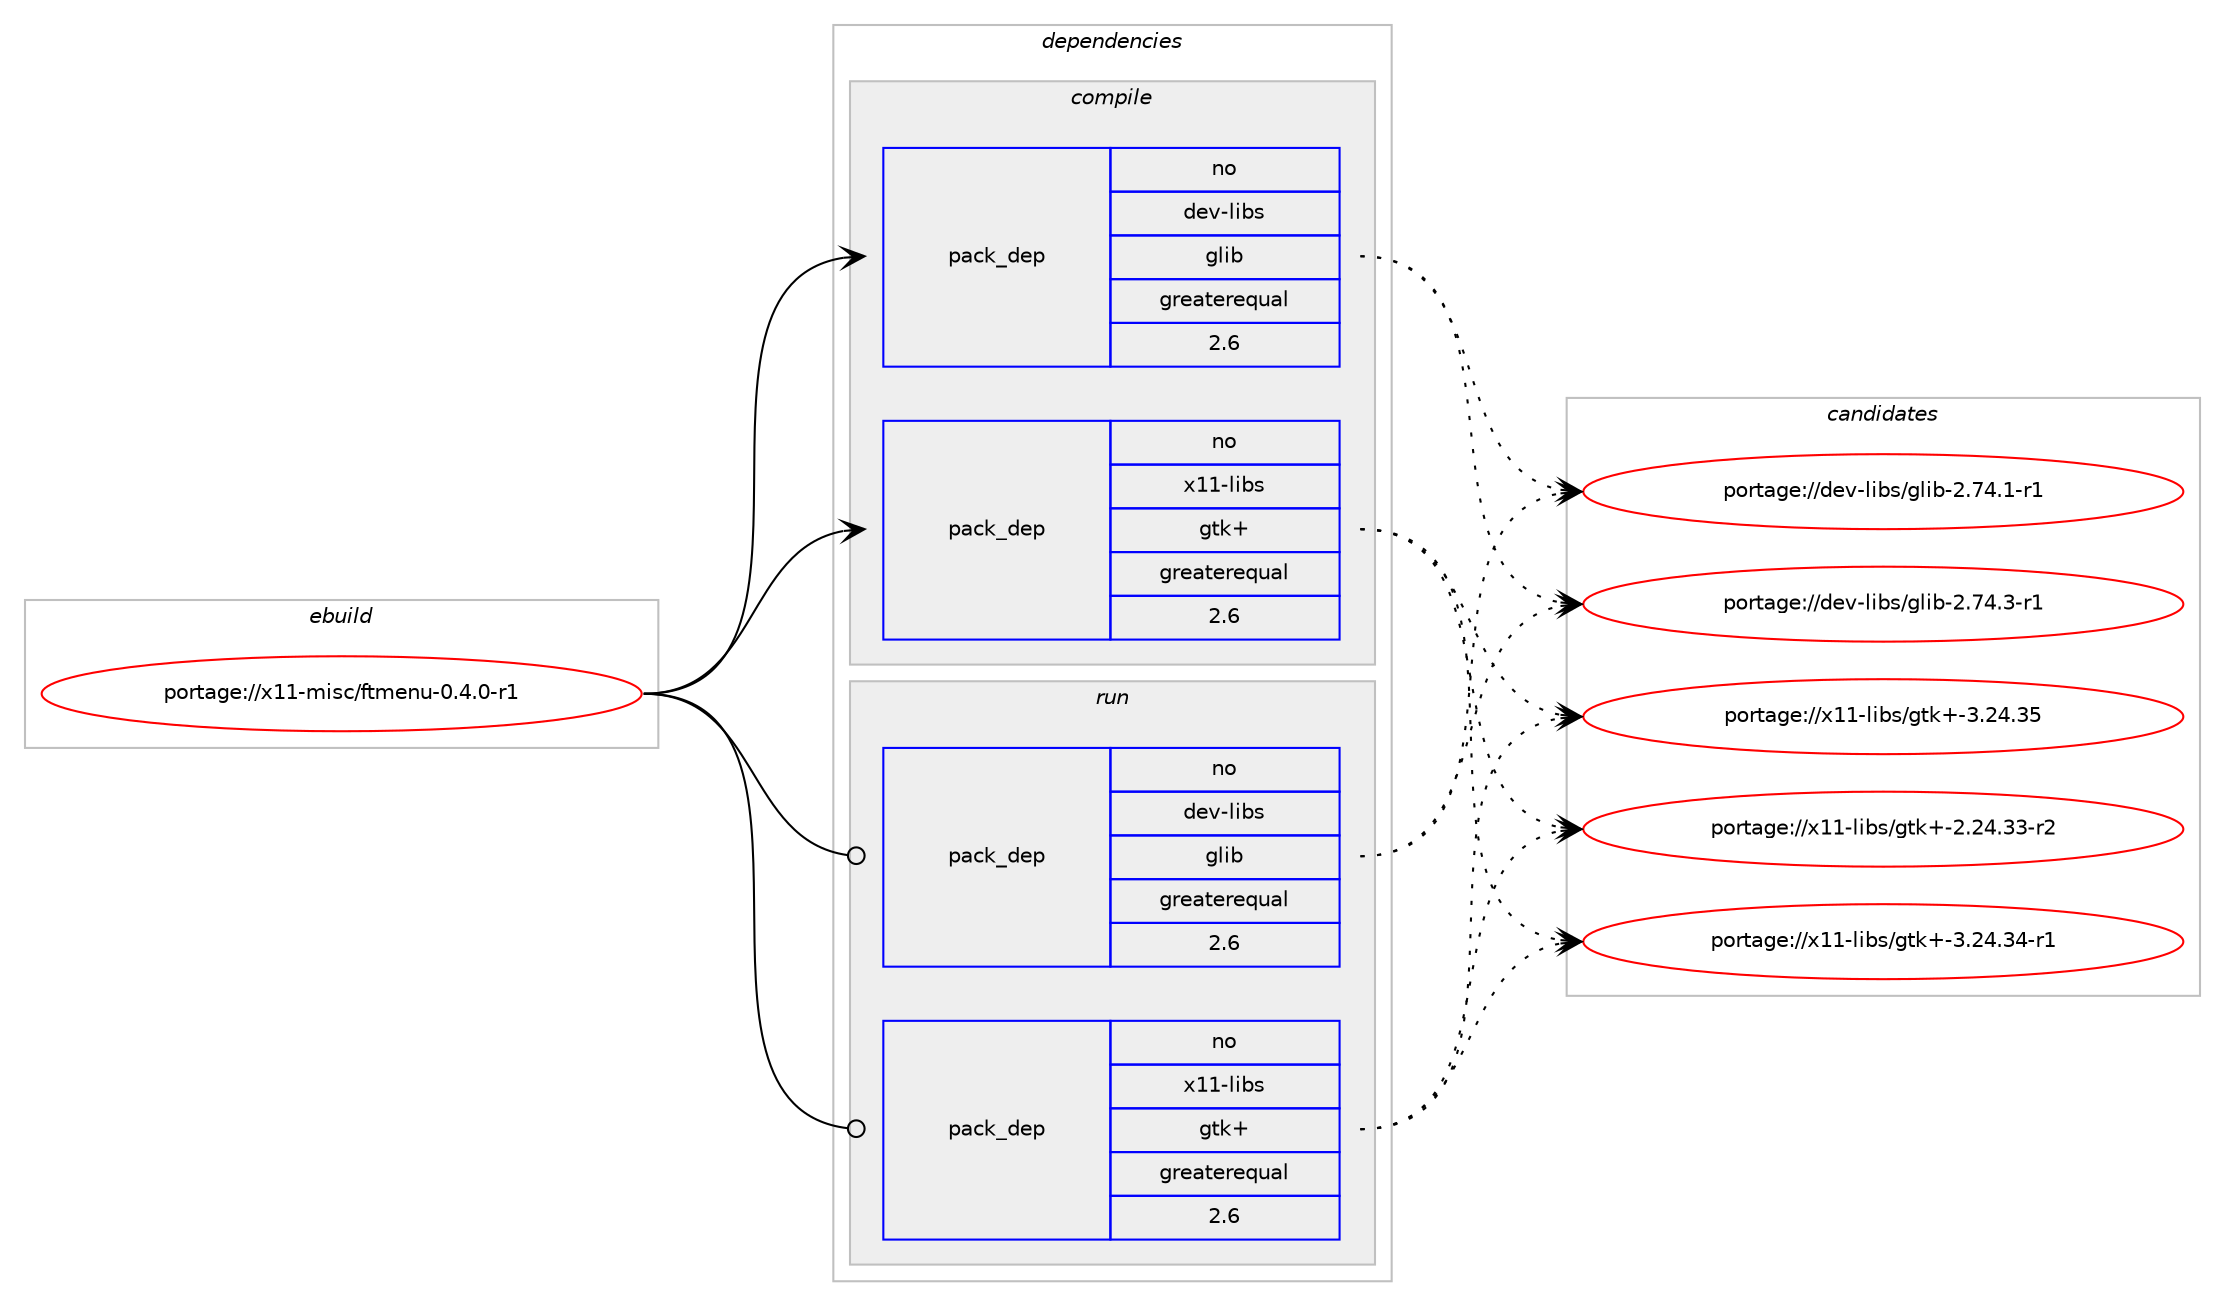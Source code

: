 digraph prolog {

# *************
# Graph options
# *************

newrank=true;
concentrate=true;
compound=true;
graph [rankdir=LR,fontname=Helvetica,fontsize=10,ranksep=1.5];#, ranksep=2.5, nodesep=0.2];
edge  [arrowhead=vee];
node  [fontname=Helvetica,fontsize=10];

# **********
# The ebuild
# **********

subgraph cluster_leftcol {
color=gray;
rank=same;
label=<<i>ebuild</i>>;
id [label="portage://x11-misc/ftmenu-0.4.0-r1", color=red, width=4, href="../x11-misc/ftmenu-0.4.0-r1.svg"];
}

# ****************
# The dependencies
# ****************

subgraph cluster_midcol {
color=gray;
label=<<i>dependencies</i>>;
subgraph cluster_compile {
fillcolor="#eeeeee";
style=filled;
label=<<i>compile</i>>;
subgraph pack1237 {
dependency1355 [label=<<TABLE BORDER="0" CELLBORDER="1" CELLSPACING="0" CELLPADDING="4" WIDTH="220"><TR><TD ROWSPAN="6" CELLPADDING="30">pack_dep</TD></TR><TR><TD WIDTH="110">no</TD></TR><TR><TD>dev-libs</TD></TR><TR><TD>glib</TD></TR><TR><TD>greaterequal</TD></TR><TR><TD>2.6</TD></TR></TABLE>>, shape=none, color=blue];
}
id:e -> dependency1355:w [weight=20,style="solid",arrowhead="vee"];
# *** BEGIN UNKNOWN DEPENDENCY TYPE (TODO) ***
# id -> package_dependency(portage://x11-misc/ftmenu-0.4.0-r1,install,no,virtual,pkgconfig,none,[,,],[],[])
# *** END UNKNOWN DEPENDENCY TYPE (TODO) ***

subgraph pack1238 {
dependency1356 [label=<<TABLE BORDER="0" CELLBORDER="1" CELLSPACING="0" CELLPADDING="4" WIDTH="220"><TR><TD ROWSPAN="6" CELLPADDING="30">pack_dep</TD></TR><TR><TD WIDTH="110">no</TD></TR><TR><TD>x11-libs</TD></TR><TR><TD>gtk+</TD></TR><TR><TD>greaterequal</TD></TR><TR><TD>2.6</TD></TR></TABLE>>, shape=none, color=blue];
}
id:e -> dependency1356:w [weight=20,style="solid",arrowhead="vee"];
}
subgraph cluster_compileandrun {
fillcolor="#eeeeee";
style=filled;
label=<<i>compile and run</i>>;
}
subgraph cluster_run {
fillcolor="#eeeeee";
style=filled;
label=<<i>run</i>>;
subgraph pack1239 {
dependency1357 [label=<<TABLE BORDER="0" CELLBORDER="1" CELLSPACING="0" CELLPADDING="4" WIDTH="220"><TR><TD ROWSPAN="6" CELLPADDING="30">pack_dep</TD></TR><TR><TD WIDTH="110">no</TD></TR><TR><TD>dev-libs</TD></TR><TR><TD>glib</TD></TR><TR><TD>greaterequal</TD></TR><TR><TD>2.6</TD></TR></TABLE>>, shape=none, color=blue];
}
id:e -> dependency1357:w [weight=20,style="solid",arrowhead="odot"];
subgraph pack1240 {
dependency1358 [label=<<TABLE BORDER="0" CELLBORDER="1" CELLSPACING="0" CELLPADDING="4" WIDTH="220"><TR><TD ROWSPAN="6" CELLPADDING="30">pack_dep</TD></TR><TR><TD WIDTH="110">no</TD></TR><TR><TD>x11-libs</TD></TR><TR><TD>gtk+</TD></TR><TR><TD>greaterequal</TD></TR><TR><TD>2.6</TD></TR></TABLE>>, shape=none, color=blue];
}
id:e -> dependency1358:w [weight=20,style="solid",arrowhead="odot"];
# *** BEGIN UNKNOWN DEPENDENCY TYPE (TODO) ***
# id -> package_dependency(portage://x11-misc/ftmenu-0.4.0-r1,run,no,x11-wm,fluxbox,none,[,,],[],[])
# *** END UNKNOWN DEPENDENCY TYPE (TODO) ***

}
}

# **************
# The candidates
# **************

subgraph cluster_choices {
rank=same;
color=gray;
label=<<i>candidates</i>>;

subgraph choice1237 {
color=black;
nodesep=1;
choice10010111845108105981154710310810598455046555246494511449 [label="portage://dev-libs/glib-2.74.1-r1", color=red, width=4,href="../dev-libs/glib-2.74.1-r1.svg"];
choice10010111845108105981154710310810598455046555246514511449 [label="portage://dev-libs/glib-2.74.3-r1", color=red, width=4,href="../dev-libs/glib-2.74.3-r1.svg"];
dependency1355:e -> choice10010111845108105981154710310810598455046555246494511449:w [style=dotted,weight="100"];
dependency1355:e -> choice10010111845108105981154710310810598455046555246514511449:w [style=dotted,weight="100"];
}
subgraph choice1238 {
color=black;
nodesep=1;
choice12049494510810598115471031161074345504650524651514511450 [label="portage://x11-libs/gtk+-2.24.33-r2", color=red, width=4,href="../x11-libs/gtk+-2.24.33-r2.svg"];
choice12049494510810598115471031161074345514650524651524511449 [label="portage://x11-libs/gtk+-3.24.34-r1", color=red, width=4,href="../x11-libs/gtk+-3.24.34-r1.svg"];
choice1204949451081059811547103116107434551465052465153 [label="portage://x11-libs/gtk+-3.24.35", color=red, width=4,href="../x11-libs/gtk+-3.24.35.svg"];
dependency1356:e -> choice12049494510810598115471031161074345504650524651514511450:w [style=dotted,weight="100"];
dependency1356:e -> choice12049494510810598115471031161074345514650524651524511449:w [style=dotted,weight="100"];
dependency1356:e -> choice1204949451081059811547103116107434551465052465153:w [style=dotted,weight="100"];
}
subgraph choice1239 {
color=black;
nodesep=1;
choice10010111845108105981154710310810598455046555246494511449 [label="portage://dev-libs/glib-2.74.1-r1", color=red, width=4,href="../dev-libs/glib-2.74.1-r1.svg"];
choice10010111845108105981154710310810598455046555246514511449 [label="portage://dev-libs/glib-2.74.3-r1", color=red, width=4,href="../dev-libs/glib-2.74.3-r1.svg"];
dependency1357:e -> choice10010111845108105981154710310810598455046555246494511449:w [style=dotted,weight="100"];
dependency1357:e -> choice10010111845108105981154710310810598455046555246514511449:w [style=dotted,weight="100"];
}
subgraph choice1240 {
color=black;
nodesep=1;
choice12049494510810598115471031161074345504650524651514511450 [label="portage://x11-libs/gtk+-2.24.33-r2", color=red, width=4,href="../x11-libs/gtk+-2.24.33-r2.svg"];
choice12049494510810598115471031161074345514650524651524511449 [label="portage://x11-libs/gtk+-3.24.34-r1", color=red, width=4,href="../x11-libs/gtk+-3.24.34-r1.svg"];
choice1204949451081059811547103116107434551465052465153 [label="portage://x11-libs/gtk+-3.24.35", color=red, width=4,href="../x11-libs/gtk+-3.24.35.svg"];
dependency1358:e -> choice12049494510810598115471031161074345504650524651514511450:w [style=dotted,weight="100"];
dependency1358:e -> choice12049494510810598115471031161074345514650524651524511449:w [style=dotted,weight="100"];
dependency1358:e -> choice1204949451081059811547103116107434551465052465153:w [style=dotted,weight="100"];
}
}

}
